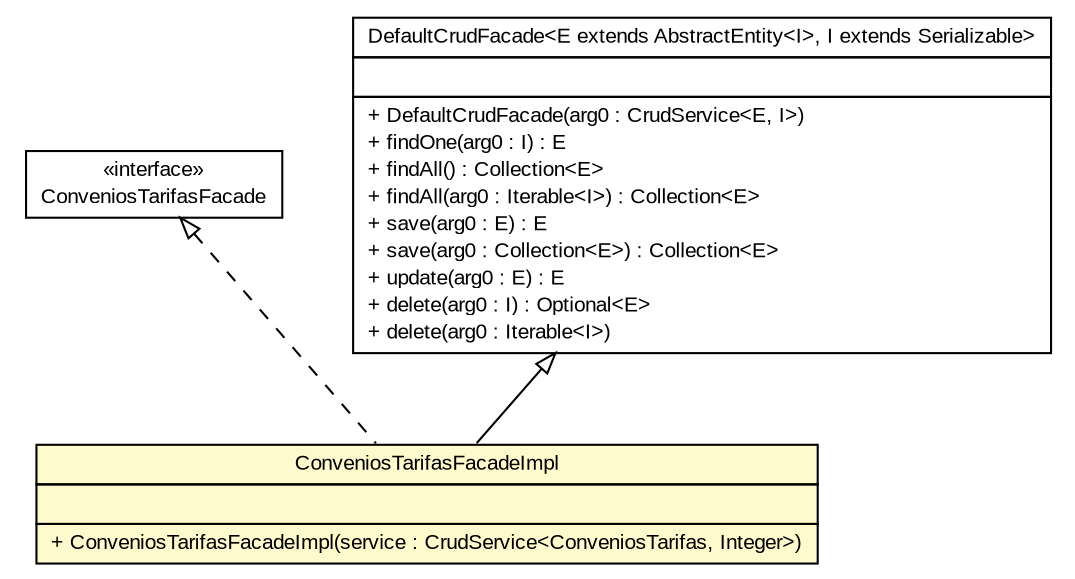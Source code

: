 #!/usr/local/bin/dot
#
# Class diagram 
# Generated by UMLGraph version R5_6 (http://www.umlgraph.org/)
#

digraph G {
	edge [fontname="arial",fontsize=10,labelfontname="arial",labelfontsize=10];
	node [fontname="arial",fontsize=10,shape=plaintext];
	nodesep=0.25;
	ranksep=0.5;
	// br.gov.to.sefaz.arr.parametros.business.facade.ConveniosTarifasFacade
	c12355 [label=<<table title="br.gov.to.sefaz.arr.parametros.business.facade.ConveniosTarifasFacade" border="0" cellborder="1" cellspacing="0" cellpadding="2" port="p" href="../ConveniosTarifasFacade.html">
		<tr><td><table border="0" cellspacing="0" cellpadding="1">
<tr><td align="center" balign="center"> &#171;interface&#187; </td></tr>
<tr><td align="center" balign="center"> ConveniosTarifasFacade </td></tr>
		</table></td></tr>
		</table>>, URL="../ConveniosTarifasFacade.html", fontname="arial", fontcolor="black", fontsize=10.0];
	// br.gov.to.sefaz.arr.parametros.business.facade.impl.ConveniosTarifasFacadeImpl
	c12365 [label=<<table title="br.gov.to.sefaz.arr.parametros.business.facade.impl.ConveniosTarifasFacadeImpl" border="0" cellborder="1" cellspacing="0" cellpadding="2" port="p" bgcolor="lemonChiffon" href="./ConveniosTarifasFacadeImpl.html">
		<tr><td><table border="0" cellspacing="0" cellpadding="1">
<tr><td align="center" balign="center"> ConveniosTarifasFacadeImpl </td></tr>
		</table></td></tr>
		<tr><td><table border="0" cellspacing="0" cellpadding="1">
<tr><td align="left" balign="left">  </td></tr>
		</table></td></tr>
		<tr><td><table border="0" cellspacing="0" cellpadding="1">
<tr><td align="left" balign="left"> + ConveniosTarifasFacadeImpl(service : CrudService&lt;ConveniosTarifas, Integer&gt;) </td></tr>
		</table></td></tr>
		</table>>, URL="./ConveniosTarifasFacadeImpl.html", fontname="arial", fontcolor="black", fontsize=10.0];
	//br.gov.to.sefaz.arr.parametros.business.facade.impl.ConveniosTarifasFacadeImpl extends br.gov.to.sefaz.business.facade.impl.DefaultCrudFacade<br.gov.to.sefaz.arr.parametros.persistence.entity.ConveniosTarifas, java.lang.Integer>
	c12536:p -> c12365:p [dir=back,arrowtail=empty];
	//br.gov.to.sefaz.arr.parametros.business.facade.impl.ConveniosTarifasFacadeImpl implements br.gov.to.sefaz.arr.parametros.business.facade.ConveniosTarifasFacade
	c12355:p -> c12365:p [dir=back,arrowtail=empty,style=dashed];
	// br.gov.to.sefaz.business.facade.impl.DefaultCrudFacade<E extends br.gov.to.sefaz.persistence.entity.AbstractEntity<I>, I extends java.io.Serializable>
	c12536 [label=<<table title="br.gov.to.sefaz.business.facade.impl.DefaultCrudFacade" border="0" cellborder="1" cellspacing="0" cellpadding="2" port="p" href="http://java.sun.com/j2se/1.4.2/docs/api/br/gov/to/sefaz/business/facade/impl/DefaultCrudFacade.html">
		<tr><td><table border="0" cellspacing="0" cellpadding="1">
<tr><td align="center" balign="center"> DefaultCrudFacade&lt;E extends AbstractEntity&lt;I&gt;, I extends Serializable&gt; </td></tr>
		</table></td></tr>
		<tr><td><table border="0" cellspacing="0" cellpadding="1">
<tr><td align="left" balign="left">  </td></tr>
		</table></td></tr>
		<tr><td><table border="0" cellspacing="0" cellpadding="1">
<tr><td align="left" balign="left"> + DefaultCrudFacade(arg0 : CrudService&lt;E, I&gt;) </td></tr>
<tr><td align="left" balign="left"> + findOne(arg0 : I) : E </td></tr>
<tr><td align="left" balign="left"> + findAll() : Collection&lt;E&gt; </td></tr>
<tr><td align="left" balign="left"> + findAll(arg0 : Iterable&lt;I&gt;) : Collection&lt;E&gt; </td></tr>
<tr><td align="left" balign="left"> + save(arg0 : E) : E </td></tr>
<tr><td align="left" balign="left"> + save(arg0 : Collection&lt;E&gt;) : Collection&lt;E&gt; </td></tr>
<tr><td align="left" balign="left"> + update(arg0 : E) : E </td></tr>
<tr><td align="left" balign="left"> + delete(arg0 : I) : Optional&lt;E&gt; </td></tr>
<tr><td align="left" balign="left"> + delete(arg0 : Iterable&lt;I&gt;) </td></tr>
		</table></td></tr>
		</table>>, URL="http://java.sun.com/j2se/1.4.2/docs/api/br/gov/to/sefaz/business/facade/impl/DefaultCrudFacade.html", fontname="arial", fontcolor="black", fontsize=10.0];
}

